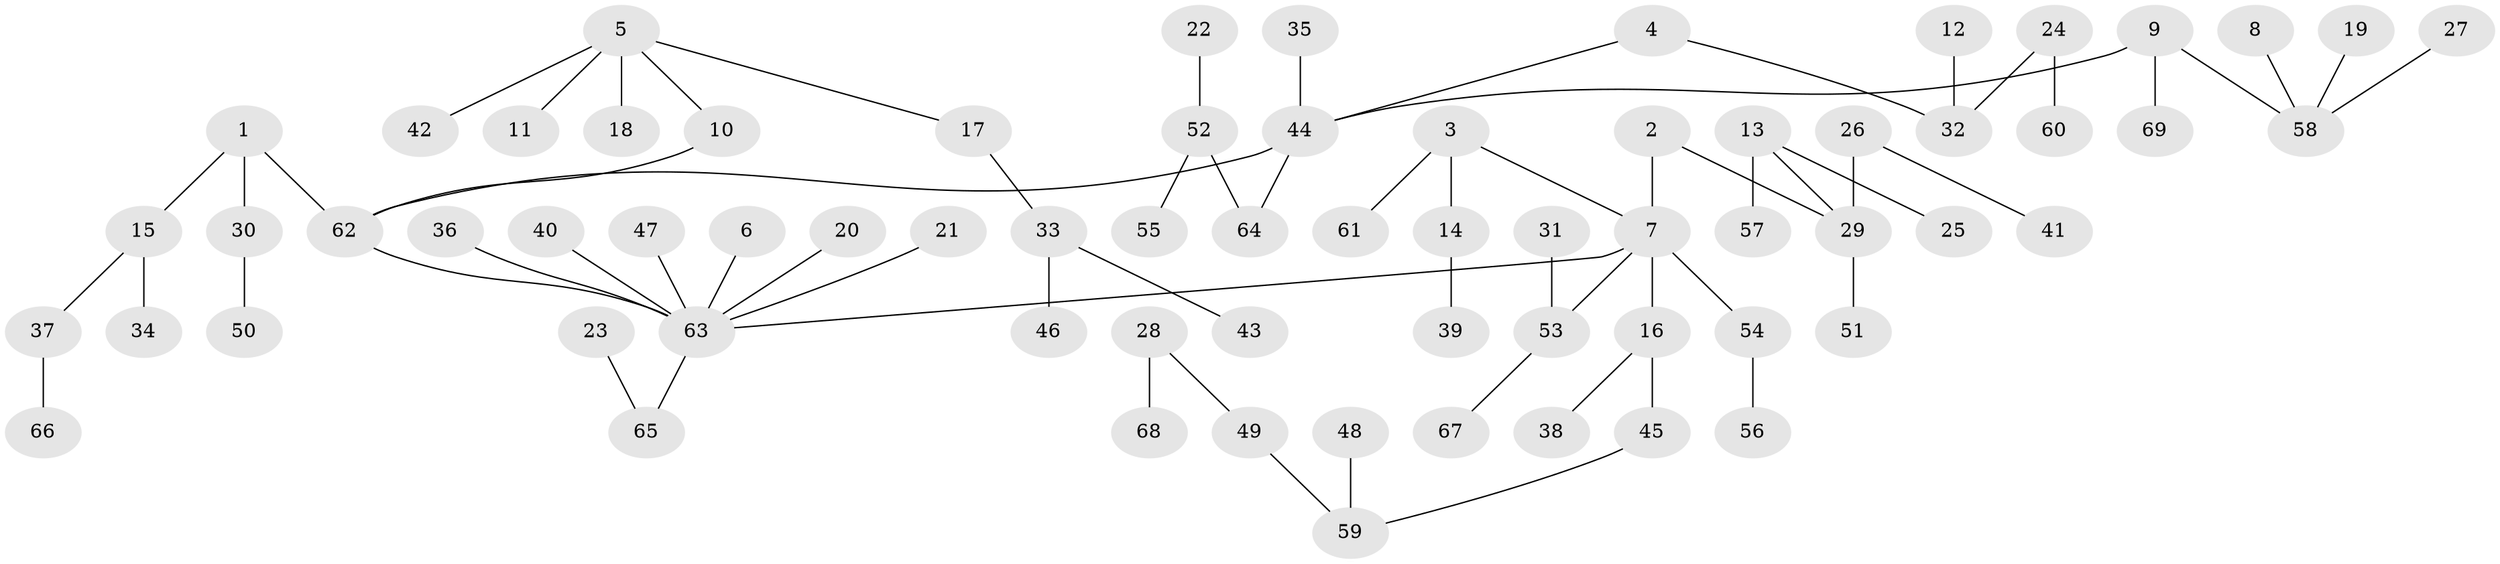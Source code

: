 // original degree distribution, {11: 0.007246376811594203, 5: 0.036231884057971016, 7: 0.007246376811594203, 4: 0.057971014492753624, 3: 0.15217391304347827, 2: 0.17391304347826086, 6: 0.014492753623188406, 1: 0.5507246376811594}
// Generated by graph-tools (version 1.1) at 2025/02/03/09/25 03:02:26]
// undirected, 69 vertices, 68 edges
graph export_dot {
graph [start="1"]
  node [color=gray90,style=filled];
  1;
  2;
  3;
  4;
  5;
  6;
  7;
  8;
  9;
  10;
  11;
  12;
  13;
  14;
  15;
  16;
  17;
  18;
  19;
  20;
  21;
  22;
  23;
  24;
  25;
  26;
  27;
  28;
  29;
  30;
  31;
  32;
  33;
  34;
  35;
  36;
  37;
  38;
  39;
  40;
  41;
  42;
  43;
  44;
  45;
  46;
  47;
  48;
  49;
  50;
  51;
  52;
  53;
  54;
  55;
  56;
  57;
  58;
  59;
  60;
  61;
  62;
  63;
  64;
  65;
  66;
  67;
  68;
  69;
  1 -- 15 [weight=1.0];
  1 -- 30 [weight=1.0];
  1 -- 62 [weight=1.0];
  2 -- 7 [weight=1.0];
  2 -- 29 [weight=1.0];
  3 -- 7 [weight=1.0];
  3 -- 14 [weight=1.0];
  3 -- 61 [weight=1.0];
  4 -- 32 [weight=1.0];
  4 -- 44 [weight=1.0];
  5 -- 10 [weight=1.0];
  5 -- 11 [weight=1.0];
  5 -- 17 [weight=1.0];
  5 -- 18 [weight=1.0];
  5 -- 42 [weight=1.0];
  6 -- 63 [weight=1.0];
  7 -- 16 [weight=1.0];
  7 -- 53 [weight=1.0];
  7 -- 54 [weight=1.0];
  7 -- 63 [weight=1.0];
  8 -- 58 [weight=1.0];
  9 -- 44 [weight=1.0];
  9 -- 58 [weight=1.0];
  9 -- 69 [weight=1.0];
  10 -- 62 [weight=1.0];
  12 -- 32 [weight=1.0];
  13 -- 25 [weight=1.0];
  13 -- 29 [weight=1.0];
  13 -- 57 [weight=1.0];
  14 -- 39 [weight=1.0];
  15 -- 34 [weight=1.0];
  15 -- 37 [weight=1.0];
  16 -- 38 [weight=1.0];
  16 -- 45 [weight=1.0];
  17 -- 33 [weight=1.0];
  19 -- 58 [weight=1.0];
  20 -- 63 [weight=1.0];
  21 -- 63 [weight=1.0];
  22 -- 52 [weight=1.0];
  23 -- 65 [weight=1.0];
  24 -- 32 [weight=1.0];
  24 -- 60 [weight=1.0];
  26 -- 29 [weight=1.0];
  26 -- 41 [weight=1.0];
  27 -- 58 [weight=1.0];
  28 -- 49 [weight=1.0];
  28 -- 68 [weight=1.0];
  29 -- 51 [weight=1.0];
  30 -- 50 [weight=1.0];
  31 -- 53 [weight=1.0];
  33 -- 43 [weight=1.0];
  33 -- 46 [weight=1.0];
  35 -- 44 [weight=1.0];
  36 -- 63 [weight=1.0];
  37 -- 66 [weight=1.0];
  40 -- 63 [weight=1.0];
  44 -- 62 [weight=1.0];
  44 -- 64 [weight=1.0];
  45 -- 59 [weight=1.0];
  47 -- 63 [weight=1.0];
  48 -- 59 [weight=1.0];
  49 -- 59 [weight=1.0];
  52 -- 55 [weight=1.0];
  52 -- 64 [weight=1.0];
  53 -- 67 [weight=1.0];
  54 -- 56 [weight=1.0];
  62 -- 63 [weight=1.0];
  63 -- 65 [weight=1.0];
}
